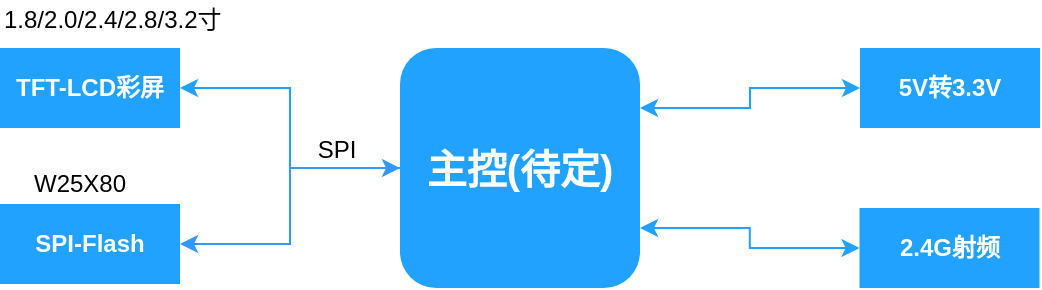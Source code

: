 <mxfile version="10.6.7" type="github"><diagram name="Page-1" id="c7558073-3199-34d8-9f00-42111426c3f3"><mxGraphModel dx="481" dy="280" grid="1" gridSize="10" guides="1" tooltips="1" connect="1" arrows="1" fold="1" page="1" pageScale="1" pageWidth="826" pageHeight="1169" background="#ffffff" math="0" shadow="0"><root><mxCell id="0"/><mxCell id="1" parent="0"/><mxCell id="4" value="TFT-LCD彩屏" style="whiteSpace=wrap;align=center;verticalAlign=middle;fontStyle=1;strokeWidth=3;fillColor=#22A2FF;strokeColor=none;fontColor=#FFFFFF;" parent="1" vertex="1"><mxGeometry x="80" y="280" width="90" height="40" as="geometry"/></mxCell><mxCell id="5BldXvsSaa0NvlHetUp1-5" style="edgeStyle=orthogonalEdgeStyle;rounded=0;orthogonalLoop=1;jettySize=auto;html=1;exitX=0;exitY=0.5;exitDx=0;exitDy=0;entryX=1;entryY=0.5;entryDx=0;entryDy=0;strokeColor=#22A2FF;" edge="1" parent="1" source="YSv9Dg4yD-s6jrBOp-uO-96" target="4"><mxGeometry relative="1" as="geometry"/></mxCell><mxCell id="5BldXvsSaa0NvlHetUp1-6" style="edgeStyle=orthogonalEdgeStyle;rounded=0;orthogonalLoop=1;jettySize=auto;html=1;exitX=0;exitY=0.5;exitDx=0;exitDy=0;entryX=1;entryY=0.5;entryDx=0;entryDy=0;startArrow=classic;startFill=1;strokeColor=#3399FF;" edge="1" parent="1" source="YSv9Dg4yD-s6jrBOp-uO-96" target="5BldXvsSaa0NvlHetUp1-4"><mxGeometry relative="1" as="geometry"/></mxCell><mxCell id="5BldXvsSaa0NvlHetUp1-7" value="SPI" style="text;html=1;resizable=0;points=[];align=center;verticalAlign=middle;labelBackgroundColor=#ffffff;" vertex="1" connectable="0" parent="5BldXvsSaa0NvlHetUp1-6"><mxGeometry x="-0.46" relative="1" as="geometry"><mxPoint x="7.5" y="-9" as="offset"/></mxGeometry></mxCell><mxCell id="YSv9Dg4yD-s6jrBOp-uO-96" value="主控(待定)" style="whiteSpace=wrap;align=center;verticalAlign=middle;fontStyle=1;strokeWidth=3;fillColor=#22A2FF;rounded=1;glass=0;comic=0;shadow=0;fontSize=20;strokeColor=none;fontColor=#FFFFFF;" parent="1" vertex="1"><mxGeometry x="280" y="280" width="120" height="120" as="geometry"/></mxCell><mxCell id="5BldXvsSaa0NvlHetUp1-4" value="SPI-Flash" style="whiteSpace=wrap;align=center;verticalAlign=middle;fontStyle=1;strokeWidth=3;fillColor=#22A2FF;strokeColor=none;fontColor=#FFFFFF;" vertex="1" parent="1"><mxGeometry x="80" y="358" width="90" height="40" as="geometry"/></mxCell><mxCell id="5BldXvsSaa0NvlHetUp1-8" value="1.8/2.0/2.4/2.8/3.2寸" style="text;html=1;resizable=0;points=[];autosize=1;align=left;verticalAlign=top;spacingTop=-4;" vertex="1" parent="1"><mxGeometry x="80" y="256" width="120" height="20" as="geometry"/></mxCell><mxCell id="5BldXvsSaa0NvlHetUp1-13" style="edgeStyle=orthogonalEdgeStyle;rounded=0;orthogonalLoop=1;jettySize=auto;html=1;exitX=0;exitY=0.5;exitDx=0;exitDy=0;entryX=1;entryY=0.25;entryDx=0;entryDy=0;startArrow=classic;startFill=1;strokeColor=#22A2FF;fontColor=#FFFFFF;" edge="1" parent="1" source="5BldXvsSaa0NvlHetUp1-9" target="YSv9Dg4yD-s6jrBOp-uO-96"><mxGeometry relative="1" as="geometry"/></mxCell><mxCell id="5BldXvsSaa0NvlHetUp1-9" value="5V转3.3V" style="whiteSpace=wrap;align=center;verticalAlign=middle;fontStyle=1;strokeWidth=3;fillColor=#22A2FF;strokeColor=none;fontColor=#FFFFFF;" vertex="1" parent="1"><mxGeometry x="510" y="280" width="90" height="40" as="geometry"/></mxCell><mxCell id="5BldXvsSaa0NvlHetUp1-15" style="edgeStyle=orthogonalEdgeStyle;rounded=0;orthogonalLoop=1;jettySize=auto;html=1;exitX=0;exitY=0.5;exitDx=0;exitDy=0;entryX=1;entryY=0.75;entryDx=0;entryDy=0;startArrow=classic;startFill=1;strokeColor=#22A2FF;fontColor=#FFFFFF;" edge="1" parent="1" source="5BldXvsSaa0NvlHetUp1-11" target="YSv9Dg4yD-s6jrBOp-uO-96"><mxGeometry relative="1" as="geometry"/></mxCell><mxCell id="5BldXvsSaa0NvlHetUp1-11" value="2.4G射频" style="whiteSpace=wrap;align=center;verticalAlign=middle;fontStyle=1;strokeWidth=3;fillColor=#22A2FF;strokeColor=none;fontColor=#FFFFFF;" vertex="1" parent="1"><mxGeometry x="509.762" y="360" width="90" height="40" as="geometry"/></mxCell><mxCell id="5BldXvsSaa0NvlHetUp1-12" value="&lt;font&gt;W25X80&lt;/font&gt;" style="text;html=1;resizable=0;points=[];autosize=1;align=left;verticalAlign=top;spacingTop=-4;fontColor=#000000;" vertex="1" parent="1"><mxGeometry x="95" y="338" width="60" height="20" as="geometry"/></mxCell></root></mxGraphModel></diagram></mxfile>